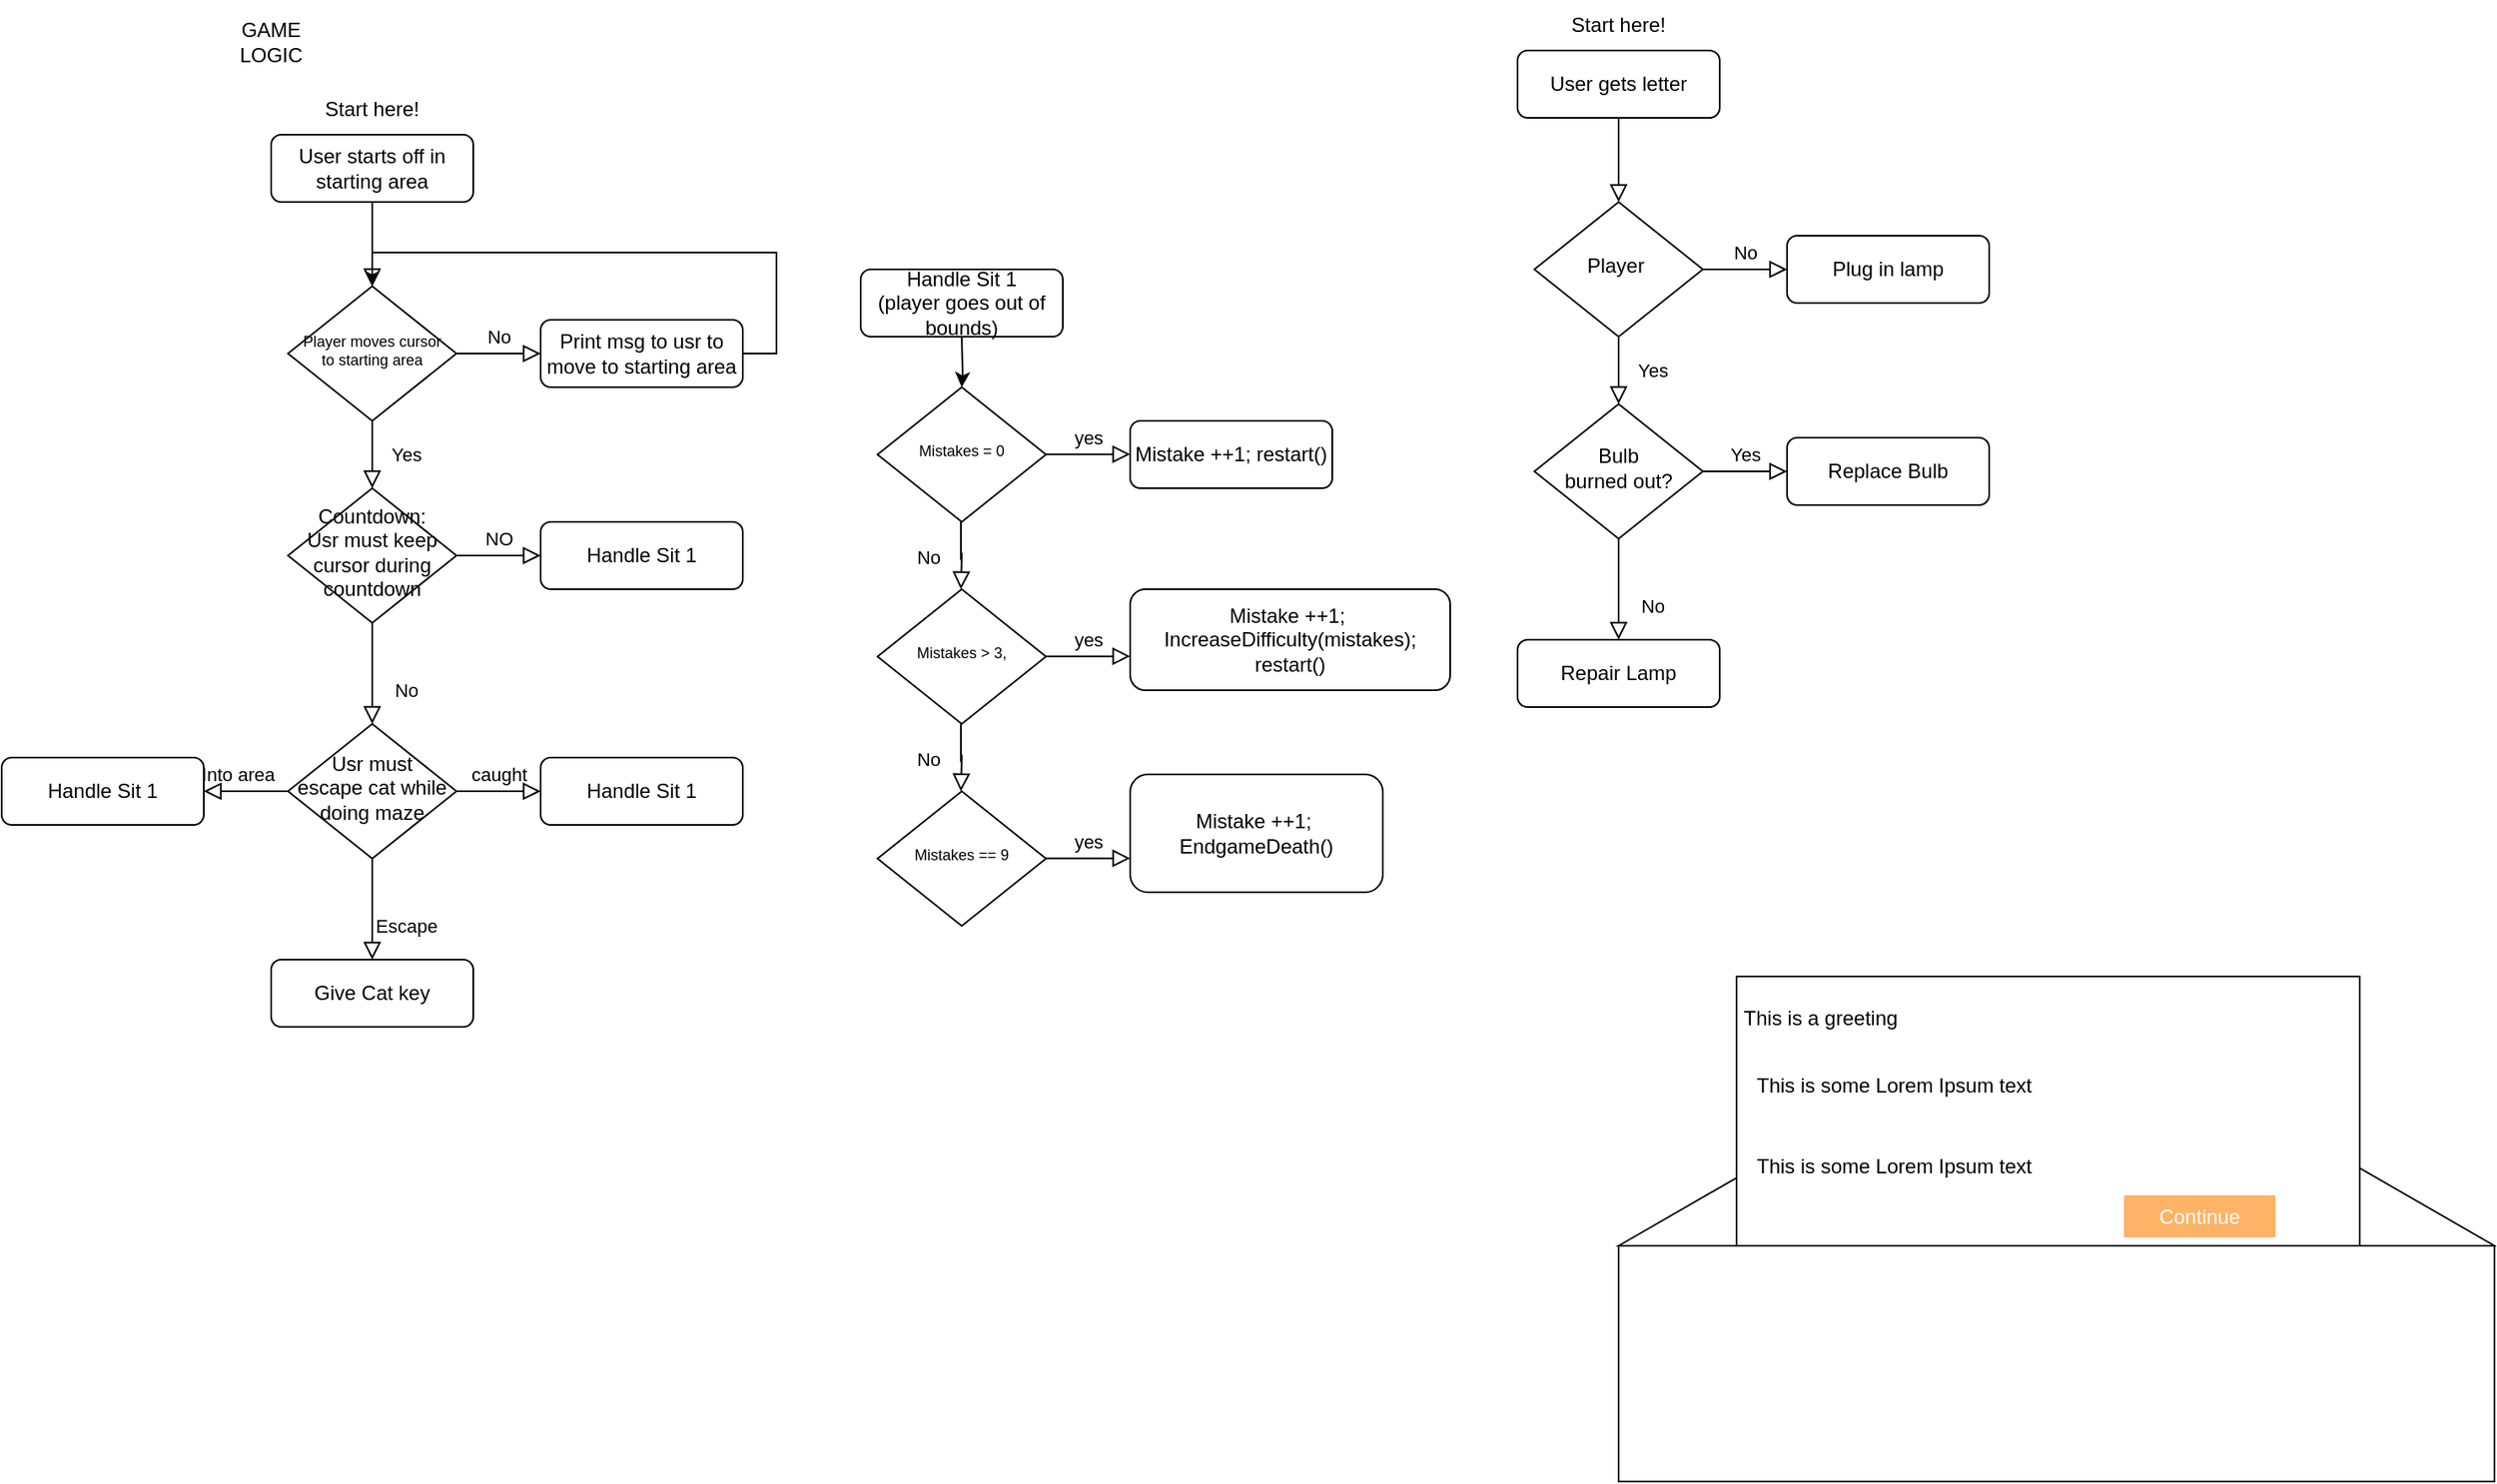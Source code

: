 <mxfile version="22.0.8" type="github">
  <diagram id="C5RBs43oDa-KdzZeNtuy" name="Page-1">
    <mxGraphModel dx="2140" dy="686" grid="1" gridSize="10" guides="1" tooltips="1" connect="1" arrows="1" fold="1" page="1" pageScale="1" pageWidth="827" pageHeight="1169" math="0" shadow="0">
      <root>
        <mxCell id="WIyWlLk6GJQsqaUBKTNV-0" />
        <mxCell id="WIyWlLk6GJQsqaUBKTNV-1" parent="WIyWlLk6GJQsqaUBKTNV-0" />
        <mxCell id="1Ay_11XGh21MvT2lQjUW-6" value="" style="triangle;whiteSpace=wrap;html=1;direction=north;" vertex="1" parent="WIyWlLk6GJQsqaUBKTNV-1">
          <mxGeometry x="220" y="640" width="520" height="150" as="geometry" />
        </mxCell>
        <mxCell id="WIyWlLk6GJQsqaUBKTNV-2" value="" style="rounded=0;html=1;jettySize=auto;orthogonalLoop=1;fontSize=11;endArrow=block;endFill=0;endSize=8;strokeWidth=1;shadow=0;labelBackgroundColor=none;edgeStyle=orthogonalEdgeStyle;" parent="WIyWlLk6GJQsqaUBKTNV-1" source="WIyWlLk6GJQsqaUBKTNV-3" target="WIyWlLk6GJQsqaUBKTNV-6" edge="1">
          <mxGeometry relative="1" as="geometry" />
        </mxCell>
        <mxCell id="WIyWlLk6GJQsqaUBKTNV-3" value="User gets letter" style="rounded=1;whiteSpace=wrap;html=1;fontSize=12;glass=0;strokeWidth=1;shadow=0;" parent="WIyWlLk6GJQsqaUBKTNV-1" vertex="1">
          <mxGeometry x="160" y="80" width="120" height="40" as="geometry" />
        </mxCell>
        <mxCell id="WIyWlLk6GJQsqaUBKTNV-4" value="Yes" style="rounded=0;html=1;jettySize=auto;orthogonalLoop=1;fontSize=11;endArrow=block;endFill=0;endSize=8;strokeWidth=1;shadow=0;labelBackgroundColor=none;edgeStyle=orthogonalEdgeStyle;" parent="WIyWlLk6GJQsqaUBKTNV-1" source="WIyWlLk6GJQsqaUBKTNV-6" target="WIyWlLk6GJQsqaUBKTNV-10" edge="1">
          <mxGeometry y="20" relative="1" as="geometry">
            <mxPoint as="offset" />
          </mxGeometry>
        </mxCell>
        <mxCell id="WIyWlLk6GJQsqaUBKTNV-5" value="No" style="edgeStyle=orthogonalEdgeStyle;rounded=0;html=1;jettySize=auto;orthogonalLoop=1;fontSize=11;endArrow=block;endFill=0;endSize=8;strokeWidth=1;shadow=0;labelBackgroundColor=none;" parent="WIyWlLk6GJQsqaUBKTNV-1" source="WIyWlLk6GJQsqaUBKTNV-6" target="WIyWlLk6GJQsqaUBKTNV-7" edge="1">
          <mxGeometry y="10" relative="1" as="geometry">
            <mxPoint as="offset" />
          </mxGeometry>
        </mxCell>
        <mxCell id="WIyWlLk6GJQsqaUBKTNV-6" value="Player&amp;nbsp;" style="rhombus;whiteSpace=wrap;html=1;shadow=0;fontFamily=Helvetica;fontSize=12;align=center;strokeWidth=1;spacing=6;spacingTop=-4;" parent="WIyWlLk6GJQsqaUBKTNV-1" vertex="1">
          <mxGeometry x="170" y="170" width="100" height="80" as="geometry" />
        </mxCell>
        <mxCell id="WIyWlLk6GJQsqaUBKTNV-7" value="Plug in lamp" style="rounded=1;whiteSpace=wrap;html=1;fontSize=12;glass=0;strokeWidth=1;shadow=0;" parent="WIyWlLk6GJQsqaUBKTNV-1" vertex="1">
          <mxGeometry x="320" y="190" width="120" height="40" as="geometry" />
        </mxCell>
        <mxCell id="WIyWlLk6GJQsqaUBKTNV-8" value="No" style="rounded=0;html=1;jettySize=auto;orthogonalLoop=1;fontSize=11;endArrow=block;endFill=0;endSize=8;strokeWidth=1;shadow=0;labelBackgroundColor=none;edgeStyle=orthogonalEdgeStyle;" parent="WIyWlLk6GJQsqaUBKTNV-1" source="WIyWlLk6GJQsqaUBKTNV-10" target="WIyWlLk6GJQsqaUBKTNV-11" edge="1">
          <mxGeometry x="0.333" y="20" relative="1" as="geometry">
            <mxPoint as="offset" />
          </mxGeometry>
        </mxCell>
        <mxCell id="WIyWlLk6GJQsqaUBKTNV-9" value="Yes" style="edgeStyle=orthogonalEdgeStyle;rounded=0;html=1;jettySize=auto;orthogonalLoop=1;fontSize=11;endArrow=block;endFill=0;endSize=8;strokeWidth=1;shadow=0;labelBackgroundColor=none;" parent="WIyWlLk6GJQsqaUBKTNV-1" source="WIyWlLk6GJQsqaUBKTNV-10" target="WIyWlLk6GJQsqaUBKTNV-12" edge="1">
          <mxGeometry y="10" relative="1" as="geometry">
            <mxPoint as="offset" />
          </mxGeometry>
        </mxCell>
        <mxCell id="WIyWlLk6GJQsqaUBKTNV-10" value="Bulb&lt;br&gt;burned out?" style="rhombus;whiteSpace=wrap;html=1;shadow=0;fontFamily=Helvetica;fontSize=12;align=center;strokeWidth=1;spacing=6;spacingTop=-4;" parent="WIyWlLk6GJQsqaUBKTNV-1" vertex="1">
          <mxGeometry x="170" y="290" width="100" height="80" as="geometry" />
        </mxCell>
        <mxCell id="WIyWlLk6GJQsqaUBKTNV-11" value="Repair Lamp" style="rounded=1;whiteSpace=wrap;html=1;fontSize=12;glass=0;strokeWidth=1;shadow=0;" parent="WIyWlLk6GJQsqaUBKTNV-1" vertex="1">
          <mxGeometry x="160" y="430" width="120" height="40" as="geometry" />
        </mxCell>
        <mxCell id="WIyWlLk6GJQsqaUBKTNV-12" value="Replace Bulb" style="rounded=1;whiteSpace=wrap;html=1;fontSize=12;glass=0;strokeWidth=1;shadow=0;" parent="WIyWlLk6GJQsqaUBKTNV-1" vertex="1">
          <mxGeometry x="320" y="310" width="120" height="40" as="geometry" />
        </mxCell>
        <mxCell id="1Ay_11XGh21MvT2lQjUW-0" value="Start here!" style="text;html=1;strokeColor=none;fillColor=none;align=center;verticalAlign=middle;whiteSpace=wrap;rounded=0;" vertex="1" parent="WIyWlLk6GJQsqaUBKTNV-1">
          <mxGeometry x="190" y="50" width="60" height="30" as="geometry" />
        </mxCell>
        <mxCell id="1Ay_11XGh21MvT2lQjUW-1" value="" style="rounded=0;whiteSpace=wrap;html=1;" vertex="1" parent="WIyWlLk6GJQsqaUBKTNV-1">
          <mxGeometry x="290" y="630" width="370" height="210" as="geometry" />
        </mxCell>
        <mxCell id="1Ay_11XGh21MvT2lQjUW-4" value="Text" style="text;html=1;strokeColor=none;fillColor=none;align=center;verticalAlign=middle;whiteSpace=wrap;rounded=0;" vertex="1" parent="WIyWlLk6GJQsqaUBKTNV-1">
          <mxGeometry x="360" y="810" width="60" height="30" as="geometry" />
        </mxCell>
        <mxCell id="1Ay_11XGh21MvT2lQjUW-2" value="" style="rounded=0;whiteSpace=wrap;html=1;" vertex="1" parent="WIyWlLk6GJQsqaUBKTNV-1">
          <mxGeometry x="220" y="790" width="520" height="140" as="geometry" />
        </mxCell>
        <mxCell id="1Ay_11XGh21MvT2lQjUW-7" value="This is a greeting" style="text;html=1;strokeColor=none;fillColor=none;align=center;verticalAlign=middle;whiteSpace=wrap;rounded=0;" vertex="1" parent="WIyWlLk6GJQsqaUBKTNV-1">
          <mxGeometry x="260" y="640" width="160" height="30" as="geometry" />
        </mxCell>
        <mxCell id="1Ay_11XGh21MvT2lQjUW-9" value="&lt;p style=&quot;line-height: 100%;&quot;&gt;This is some Lorem Ipsum text&lt;/p&gt;&lt;p style=&quot;line-height: 100%;&quot;&gt;&lt;br&gt;&lt;/p&gt;&lt;p style=&quot;line-height: 100%;&quot;&gt;This is some Lorem Ipsum text&lt;br&gt;&lt;/p&gt;" style="text;html=1;strokeColor=none;fillColor=none;align=left;verticalAlign=top;whiteSpace=wrap;rounded=0;" vertex="1" parent="WIyWlLk6GJQsqaUBKTNV-1">
          <mxGeometry x="300" y="670" width="320" height="80" as="geometry" />
        </mxCell>
        <mxCell id="1Ay_11XGh21MvT2lQjUW-11" value="Continue" style="rounded=0;whiteSpace=wrap;html=1;fillColor=#FFB366;strokeColor=none;fontColor=#FFFFFF;" vertex="1" parent="WIyWlLk6GJQsqaUBKTNV-1">
          <mxGeometry x="520" y="760" width="90" height="25" as="geometry" />
        </mxCell>
        <mxCell id="1Ay_11XGh21MvT2lQjUW-12" value="" style="rounded=0;html=1;jettySize=auto;orthogonalLoop=1;fontSize=11;endArrow=block;endFill=0;endSize=8;strokeWidth=1;shadow=0;labelBackgroundColor=none;edgeStyle=orthogonalEdgeStyle;" edge="1" parent="WIyWlLk6GJQsqaUBKTNV-1" source="1Ay_11XGh21MvT2lQjUW-13" target="1Ay_11XGh21MvT2lQjUW-16">
          <mxGeometry relative="1" as="geometry" />
        </mxCell>
        <mxCell id="1Ay_11XGh21MvT2lQjUW-13" value="User starts off in starting area" style="rounded=1;whiteSpace=wrap;html=1;fontSize=12;glass=0;strokeWidth=1;shadow=0;" vertex="1" parent="WIyWlLk6GJQsqaUBKTNV-1">
          <mxGeometry x="-580" y="130" width="120" height="40" as="geometry" />
        </mxCell>
        <mxCell id="1Ay_11XGh21MvT2lQjUW-14" value="Yes" style="rounded=0;html=1;jettySize=auto;orthogonalLoop=1;fontSize=11;endArrow=block;endFill=0;endSize=8;strokeWidth=1;shadow=0;labelBackgroundColor=none;edgeStyle=orthogonalEdgeStyle;" edge="1" parent="WIyWlLk6GJQsqaUBKTNV-1" source="1Ay_11XGh21MvT2lQjUW-16" target="1Ay_11XGh21MvT2lQjUW-20">
          <mxGeometry y="20" relative="1" as="geometry">
            <mxPoint as="offset" />
          </mxGeometry>
        </mxCell>
        <mxCell id="1Ay_11XGh21MvT2lQjUW-15" value="No" style="edgeStyle=orthogonalEdgeStyle;rounded=0;html=1;jettySize=auto;orthogonalLoop=1;fontSize=11;endArrow=block;endFill=0;endSize=8;strokeWidth=1;shadow=0;labelBackgroundColor=none;" edge="1" parent="WIyWlLk6GJQsqaUBKTNV-1" source="1Ay_11XGh21MvT2lQjUW-16" target="1Ay_11XGh21MvT2lQjUW-17">
          <mxGeometry y="10" relative="1" as="geometry">
            <mxPoint as="offset" />
          </mxGeometry>
        </mxCell>
        <mxCell id="1Ay_11XGh21MvT2lQjUW-16" value="Player moves cursor to starting area" style="rhombus;whiteSpace=wrap;html=1;shadow=0;fontFamily=Helvetica;fontSize=9;align=center;strokeWidth=1;spacing=6;spacingTop=-4;" vertex="1" parent="WIyWlLk6GJQsqaUBKTNV-1">
          <mxGeometry x="-570" y="220" width="100" height="80" as="geometry" />
        </mxCell>
        <mxCell id="1Ay_11XGh21MvT2lQjUW-25" style="edgeStyle=orthogonalEdgeStyle;rounded=0;orthogonalLoop=1;jettySize=auto;html=1;exitX=1;exitY=0.5;exitDx=0;exitDy=0;entryX=0.5;entryY=0;entryDx=0;entryDy=0;" edge="1" parent="WIyWlLk6GJQsqaUBKTNV-1" source="1Ay_11XGh21MvT2lQjUW-17" target="1Ay_11XGh21MvT2lQjUW-16">
          <mxGeometry relative="1" as="geometry">
            <mxPoint x="-450" y="180" as="targetPoint" />
            <Array as="points">
              <mxPoint x="-280" y="260" />
              <mxPoint x="-280" y="200" />
              <mxPoint x="-520" y="200" />
            </Array>
          </mxGeometry>
        </mxCell>
        <mxCell id="1Ay_11XGh21MvT2lQjUW-17" value="Print msg to usr to move to starting area" style="rounded=1;whiteSpace=wrap;html=1;fontSize=12;glass=0;strokeWidth=1;shadow=0;" vertex="1" parent="WIyWlLk6GJQsqaUBKTNV-1">
          <mxGeometry x="-420" y="240" width="120" height="40" as="geometry" />
        </mxCell>
        <mxCell id="1Ay_11XGh21MvT2lQjUW-18" value="No" style="rounded=0;html=1;jettySize=auto;orthogonalLoop=1;fontSize=11;endArrow=block;endFill=0;endSize=8;strokeWidth=1;shadow=0;labelBackgroundColor=none;edgeStyle=orthogonalEdgeStyle;" edge="1" parent="WIyWlLk6GJQsqaUBKTNV-1" source="1Ay_11XGh21MvT2lQjUW-20">
          <mxGeometry x="0.333" y="20" relative="1" as="geometry">
            <mxPoint as="offset" />
            <mxPoint x="-520" y="480.0" as="targetPoint" />
          </mxGeometry>
        </mxCell>
        <mxCell id="1Ay_11XGh21MvT2lQjUW-19" value="NO" style="edgeStyle=orthogonalEdgeStyle;rounded=0;html=1;jettySize=auto;orthogonalLoop=1;fontSize=11;endArrow=block;endFill=0;endSize=8;strokeWidth=1;shadow=0;labelBackgroundColor=none;" edge="1" parent="WIyWlLk6GJQsqaUBKTNV-1" source="1Ay_11XGh21MvT2lQjUW-20" target="1Ay_11XGh21MvT2lQjUW-22">
          <mxGeometry y="10" relative="1" as="geometry">
            <mxPoint as="offset" />
          </mxGeometry>
        </mxCell>
        <mxCell id="1Ay_11XGh21MvT2lQjUW-20" value="Countdown:&lt;br&gt;Usr must keep cursor during countdown" style="rhombus;whiteSpace=wrap;html=1;shadow=0;fontFamily=Helvetica;fontSize=12;align=center;strokeWidth=1;spacing=6;spacingTop=-4;" vertex="1" parent="WIyWlLk6GJQsqaUBKTNV-1">
          <mxGeometry x="-570" y="340" width="100" height="80" as="geometry" />
        </mxCell>
        <mxCell id="1Ay_11XGh21MvT2lQjUW-22" value="Handle Sit 1" style="rounded=1;whiteSpace=wrap;html=1;fontSize=12;glass=0;strokeWidth=1;shadow=0;" vertex="1" parent="WIyWlLk6GJQsqaUBKTNV-1">
          <mxGeometry x="-420" y="360" width="120" height="40" as="geometry" />
        </mxCell>
        <mxCell id="1Ay_11XGh21MvT2lQjUW-23" value="Start here!" style="text;html=1;strokeColor=none;fillColor=none;align=center;verticalAlign=middle;whiteSpace=wrap;rounded=0;" vertex="1" parent="WIyWlLk6GJQsqaUBKTNV-1">
          <mxGeometry x="-550" y="100" width="60" height="30" as="geometry" />
        </mxCell>
        <mxCell id="1Ay_11XGh21MvT2lQjUW-24" value="GAME LOGIC" style="text;html=1;strokeColor=none;fillColor=none;align=center;verticalAlign=middle;whiteSpace=wrap;rounded=0;" vertex="1" parent="WIyWlLk6GJQsqaUBKTNV-1">
          <mxGeometry x="-610" y="60" width="60" height="30" as="geometry" />
        </mxCell>
        <mxCell id="1Ay_11XGh21MvT2lQjUW-28" style="edgeStyle=orthogonalEdgeStyle;rounded=0;orthogonalLoop=1;jettySize=auto;html=1;exitX=0.5;exitY=1;exitDx=0;exitDy=0;" edge="1" parent="WIyWlLk6GJQsqaUBKTNV-1" target="1Ay_11XGh21MvT2lQjUW-27">
          <mxGeometry relative="1" as="geometry">
            <mxPoint x="-170" y="250" as="sourcePoint" />
          </mxGeometry>
        </mxCell>
        <mxCell id="1Ay_11XGh21MvT2lQjUW-26" value="Handle Sit 1&lt;br&gt;(player goes out of bounds)" style="rounded=1;whiteSpace=wrap;html=1;fontSize=12;glass=0;strokeWidth=1;shadow=0;" vertex="1" parent="WIyWlLk6GJQsqaUBKTNV-1">
          <mxGeometry x="-230" y="210" width="120" height="40" as="geometry" />
        </mxCell>
        <mxCell id="1Ay_11XGh21MvT2lQjUW-27" value="Mistakes = 0" style="rhombus;whiteSpace=wrap;html=1;shadow=0;fontFamily=Helvetica;fontSize=9;align=center;strokeWidth=1;spacing=6;spacingTop=-4;" vertex="1" parent="WIyWlLk6GJQsqaUBKTNV-1">
          <mxGeometry x="-220" y="280" width="100" height="80" as="geometry" />
        </mxCell>
        <mxCell id="1Ay_11XGh21MvT2lQjUW-30" value="Mistake ++1; restart()" style="rounded=1;whiteSpace=wrap;html=1;fontSize=12;glass=0;strokeWidth=1;shadow=0;" vertex="1" parent="WIyWlLk6GJQsqaUBKTNV-1">
          <mxGeometry x="-70" y="300" width="120" height="40" as="geometry" />
        </mxCell>
        <mxCell id="1Ay_11XGh21MvT2lQjUW-32" value="Mistakes &amp;gt; 3," style="rhombus;whiteSpace=wrap;html=1;shadow=0;fontFamily=Helvetica;fontSize=9;align=center;strokeWidth=1;spacing=6;spacingTop=-4;" vertex="1" parent="WIyWlLk6GJQsqaUBKTNV-1">
          <mxGeometry x="-220" y="400" width="100" height="80" as="geometry" />
        </mxCell>
        <mxCell id="1Ay_11XGh21MvT2lQjUW-36" value="yes" style="edgeStyle=orthogonalEdgeStyle;rounded=0;html=1;jettySize=auto;orthogonalLoop=1;fontSize=11;endArrow=block;endFill=0;endSize=8;strokeWidth=1;shadow=0;labelBackgroundColor=none;" edge="1" parent="WIyWlLk6GJQsqaUBKTNV-1">
          <mxGeometry y="10" relative="1" as="geometry">
            <mxPoint as="offset" />
            <mxPoint x="-120" y="319.86" as="sourcePoint" />
            <mxPoint x="-70" y="319.86" as="targetPoint" />
          </mxGeometry>
        </mxCell>
        <mxCell id="1Ay_11XGh21MvT2lQjUW-38" value="No" style="rounded=0;html=1;jettySize=auto;orthogonalLoop=1;fontSize=11;endArrow=block;endFill=0;endSize=8;strokeWidth=1;shadow=0;labelBackgroundColor=none;edgeStyle=orthogonalEdgeStyle;" edge="1" parent="WIyWlLk6GJQsqaUBKTNV-1">
          <mxGeometry y="20" relative="1" as="geometry">
            <mxPoint as="offset" />
            <mxPoint x="-170.5" y="360" as="sourcePoint" />
            <mxPoint x="-170.5" y="400" as="targetPoint" />
            <Array as="points">
              <mxPoint x="-171" y="381" />
              <mxPoint x="-170" y="381" />
              <mxPoint x="-170" y="380" />
              <mxPoint x="-171" y="380" />
            </Array>
          </mxGeometry>
        </mxCell>
        <mxCell id="1Ay_11XGh21MvT2lQjUW-40" value="Mistake ++1;&amp;nbsp;&lt;br&gt;IncreaseDifficulty(mistakes);&lt;br&gt;restart()" style="rounded=1;whiteSpace=wrap;html=1;fontSize=12;glass=0;strokeWidth=1;shadow=0;" vertex="1" parent="WIyWlLk6GJQsqaUBKTNV-1">
          <mxGeometry x="-70" y="400" width="190" height="60" as="geometry" />
        </mxCell>
        <mxCell id="1Ay_11XGh21MvT2lQjUW-41" value="yes" style="edgeStyle=orthogonalEdgeStyle;rounded=0;html=1;jettySize=auto;orthogonalLoop=1;fontSize=11;endArrow=block;endFill=0;endSize=8;strokeWidth=1;shadow=0;labelBackgroundColor=none;" edge="1" parent="WIyWlLk6GJQsqaUBKTNV-1">
          <mxGeometry y="10" relative="1" as="geometry">
            <mxPoint as="offset" />
            <mxPoint x="-120" y="439.86" as="sourcePoint" />
            <mxPoint x="-70" y="439.86" as="targetPoint" />
          </mxGeometry>
        </mxCell>
        <mxCell id="1Ay_11XGh21MvT2lQjUW-42" value="Mistakes == 9" style="rhombus;whiteSpace=wrap;html=1;shadow=0;fontFamily=Helvetica;fontSize=9;align=center;strokeWidth=1;spacing=6;spacingTop=-4;" vertex="1" parent="WIyWlLk6GJQsqaUBKTNV-1">
          <mxGeometry x="-220" y="520" width="100" height="80" as="geometry" />
        </mxCell>
        <mxCell id="1Ay_11XGh21MvT2lQjUW-43" value="No" style="rounded=0;html=1;jettySize=auto;orthogonalLoop=1;fontSize=11;endArrow=block;endFill=0;endSize=8;strokeWidth=1;shadow=0;labelBackgroundColor=none;edgeStyle=orthogonalEdgeStyle;" edge="1" parent="WIyWlLk6GJQsqaUBKTNV-1">
          <mxGeometry y="20" relative="1" as="geometry">
            <mxPoint as="offset" />
            <mxPoint x="-170.5" y="480" as="sourcePoint" />
            <mxPoint x="-170.5" y="520" as="targetPoint" />
            <Array as="points">
              <mxPoint x="-171" y="501" />
              <mxPoint x="-170" y="501" />
              <mxPoint x="-170" y="500" />
              <mxPoint x="-171" y="500" />
            </Array>
          </mxGeometry>
        </mxCell>
        <mxCell id="1Ay_11XGh21MvT2lQjUW-44" value="Mistake ++1;&amp;nbsp;&lt;br&gt;EndgameDeath()" style="rounded=1;whiteSpace=wrap;html=1;fontSize=12;glass=0;strokeWidth=1;shadow=0;" vertex="1" parent="WIyWlLk6GJQsqaUBKTNV-1">
          <mxGeometry x="-70" y="510" width="150" height="70" as="geometry" />
        </mxCell>
        <mxCell id="1Ay_11XGh21MvT2lQjUW-45" value="yes" style="edgeStyle=orthogonalEdgeStyle;rounded=0;html=1;jettySize=auto;orthogonalLoop=1;fontSize=11;endArrow=block;endFill=0;endSize=8;strokeWidth=1;shadow=0;labelBackgroundColor=none;" edge="1" parent="WIyWlLk6GJQsqaUBKTNV-1">
          <mxGeometry y="10" relative="1" as="geometry">
            <mxPoint as="offset" />
            <mxPoint x="-120" y="559.86" as="sourcePoint" />
            <mxPoint x="-70" y="559.86" as="targetPoint" />
          </mxGeometry>
        </mxCell>
        <mxCell id="1Ay_11XGh21MvT2lQjUW-46" value="Escape" style="rounded=0;html=1;jettySize=auto;orthogonalLoop=1;fontSize=11;endArrow=block;endFill=0;endSize=8;strokeWidth=1;shadow=0;labelBackgroundColor=none;edgeStyle=orthogonalEdgeStyle;" edge="1" parent="WIyWlLk6GJQsqaUBKTNV-1" source="1Ay_11XGh21MvT2lQjUW-48" target="1Ay_11XGh21MvT2lQjUW-49">
          <mxGeometry x="0.333" y="20" relative="1" as="geometry">
            <mxPoint as="offset" />
          </mxGeometry>
        </mxCell>
        <mxCell id="1Ay_11XGh21MvT2lQjUW-47" value="caught" style="edgeStyle=orthogonalEdgeStyle;rounded=0;html=1;jettySize=auto;orthogonalLoop=1;fontSize=11;endArrow=block;endFill=0;endSize=8;strokeWidth=1;shadow=0;labelBackgroundColor=none;" edge="1" parent="WIyWlLk6GJQsqaUBKTNV-1" source="1Ay_11XGh21MvT2lQjUW-48" target="1Ay_11XGh21MvT2lQjUW-50">
          <mxGeometry y="10" relative="1" as="geometry">
            <mxPoint as="offset" />
          </mxGeometry>
        </mxCell>
        <mxCell id="1Ay_11XGh21MvT2lQjUW-48" value="Usr must escape cat while doing maze" style="rhombus;whiteSpace=wrap;html=1;shadow=0;fontFamily=Helvetica;fontSize=12;align=center;strokeWidth=1;spacing=6;spacingTop=-4;" vertex="1" parent="WIyWlLk6GJQsqaUBKTNV-1">
          <mxGeometry x="-570" y="480" width="100" height="80" as="geometry" />
        </mxCell>
        <mxCell id="1Ay_11XGh21MvT2lQjUW-49" value="Give Cat key" style="rounded=1;whiteSpace=wrap;html=1;fontSize=12;glass=0;strokeWidth=1;shadow=0;" vertex="1" parent="WIyWlLk6GJQsqaUBKTNV-1">
          <mxGeometry x="-580" y="620" width="120" height="40" as="geometry" />
        </mxCell>
        <mxCell id="1Ay_11XGh21MvT2lQjUW-50" value="Handle Sit 1" style="rounded=1;whiteSpace=wrap;html=1;fontSize=12;glass=0;strokeWidth=1;shadow=0;" vertex="1" parent="WIyWlLk6GJQsqaUBKTNV-1">
          <mxGeometry x="-420" y="500" width="120" height="40" as="geometry" />
        </mxCell>
        <mxCell id="1Ay_11XGh21MvT2lQjUW-52" value="Into area" style="edgeStyle=orthogonalEdgeStyle;rounded=0;html=1;jettySize=auto;orthogonalLoop=1;fontSize=11;endArrow=block;endFill=0;endSize=8;strokeWidth=1;shadow=0;labelBackgroundColor=none;exitX=0;exitY=0.5;exitDx=0;exitDy=0;" edge="1" parent="WIyWlLk6GJQsqaUBKTNV-1" target="1Ay_11XGh21MvT2lQjUW-53" source="1Ay_11XGh21MvT2lQjUW-48">
          <mxGeometry x="0.2" y="-10" relative="1" as="geometry">
            <mxPoint as="offset" />
            <mxPoint x="-790" y="520" as="sourcePoint" />
            <Array as="points" />
          </mxGeometry>
        </mxCell>
        <mxCell id="1Ay_11XGh21MvT2lQjUW-53" value="Handle Sit 1" style="rounded=1;whiteSpace=wrap;html=1;fontSize=12;glass=0;strokeWidth=1;shadow=0;" vertex="1" parent="WIyWlLk6GJQsqaUBKTNV-1">
          <mxGeometry x="-740" y="500" width="120" height="40" as="geometry" />
        </mxCell>
      </root>
    </mxGraphModel>
  </diagram>
</mxfile>
